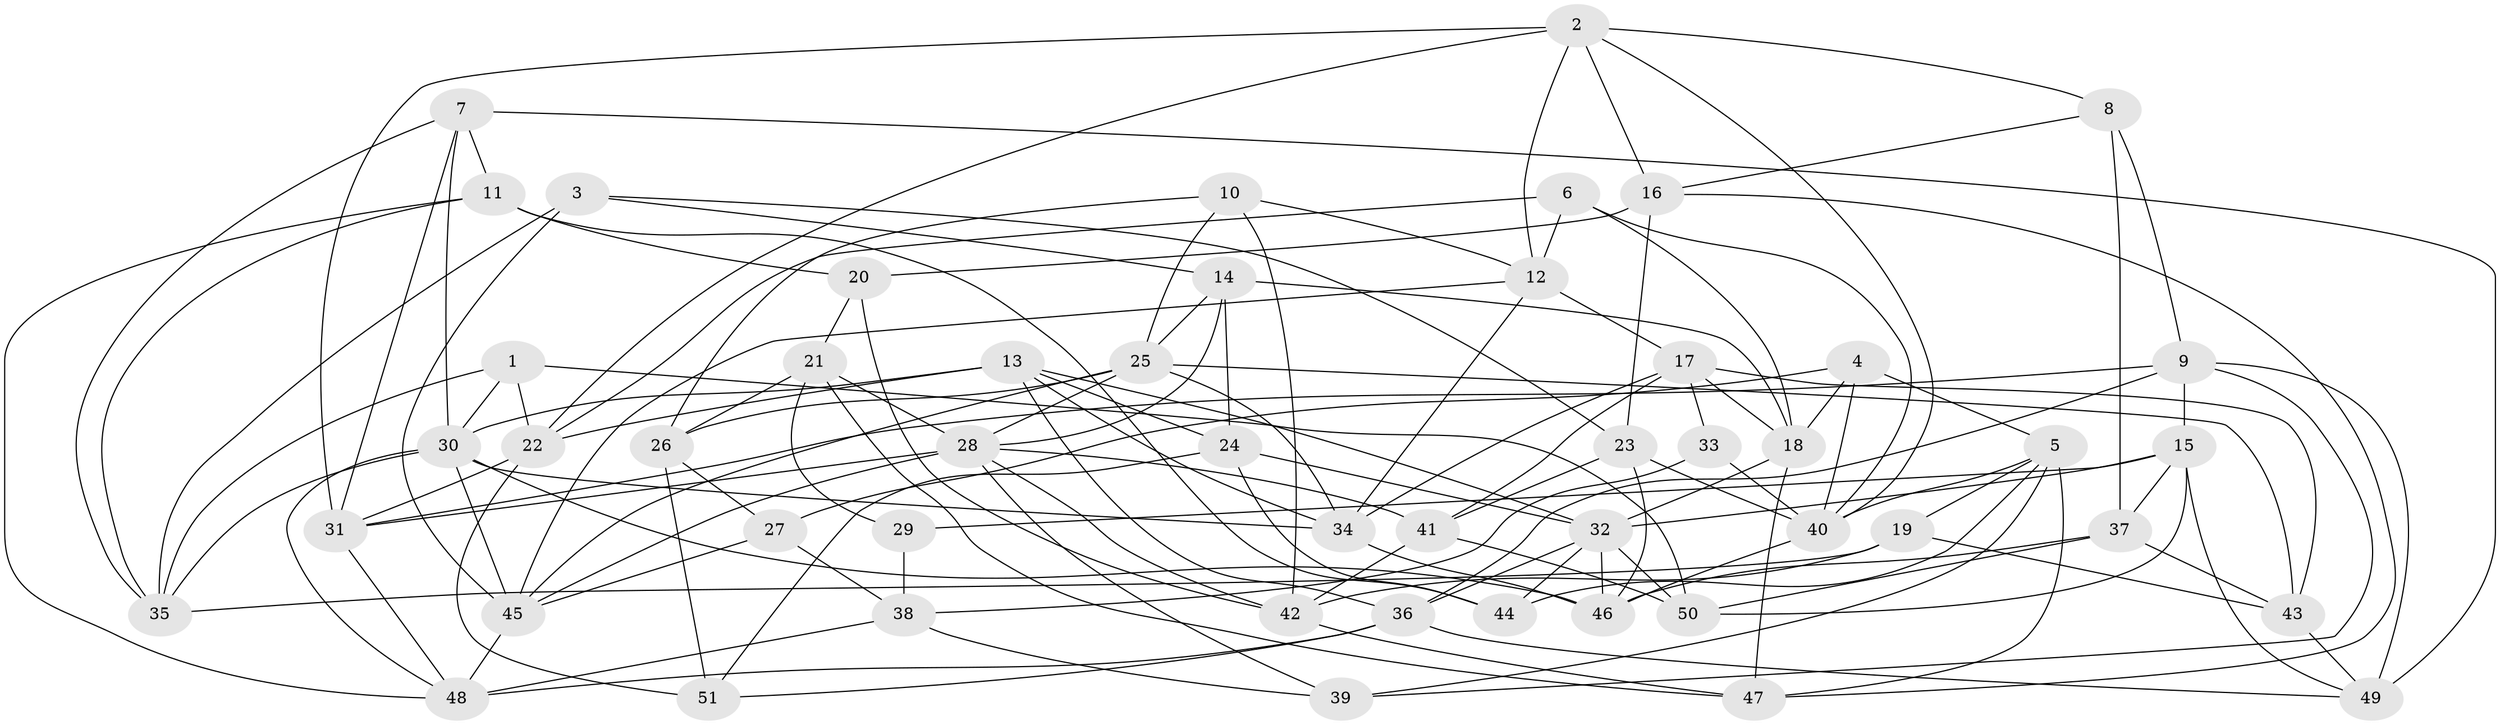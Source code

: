 // original degree distribution, {4: 1.0}
// Generated by graph-tools (version 1.1) at 2025/02/03/09/25 03:02:55]
// undirected, 51 vertices, 135 edges
graph export_dot {
graph [start="1"]
  node [color=gray90,style=filled];
  1;
  2;
  3;
  4;
  5;
  6;
  7;
  8;
  9;
  10;
  11;
  12;
  13;
  14;
  15;
  16;
  17;
  18;
  19;
  20;
  21;
  22;
  23;
  24;
  25;
  26;
  27;
  28;
  29;
  30;
  31;
  32;
  33;
  34;
  35;
  36;
  37;
  38;
  39;
  40;
  41;
  42;
  43;
  44;
  45;
  46;
  47;
  48;
  49;
  50;
  51;
  1 -- 22 [weight=1.0];
  1 -- 30 [weight=1.0];
  1 -- 35 [weight=1.0];
  1 -- 50 [weight=1.0];
  2 -- 8 [weight=1.0];
  2 -- 12 [weight=1.0];
  2 -- 16 [weight=1.0];
  2 -- 22 [weight=1.0];
  2 -- 31 [weight=1.0];
  2 -- 40 [weight=1.0];
  3 -- 14 [weight=1.0];
  3 -- 23 [weight=1.0];
  3 -- 35 [weight=1.0];
  3 -- 45 [weight=1.0];
  4 -- 5 [weight=1.0];
  4 -- 18 [weight=2.0];
  4 -- 27 [weight=1.0];
  4 -- 40 [weight=2.0];
  5 -- 19 [weight=1.0];
  5 -- 39 [weight=1.0];
  5 -- 40 [weight=1.0];
  5 -- 44 [weight=1.0];
  5 -- 47 [weight=1.0];
  6 -- 12 [weight=1.0];
  6 -- 18 [weight=1.0];
  6 -- 22 [weight=1.0];
  6 -- 40 [weight=1.0];
  7 -- 11 [weight=1.0];
  7 -- 30 [weight=1.0];
  7 -- 31 [weight=1.0];
  7 -- 35 [weight=1.0];
  7 -- 49 [weight=2.0];
  8 -- 9 [weight=1.0];
  8 -- 16 [weight=1.0];
  8 -- 37 [weight=1.0];
  9 -- 15 [weight=1.0];
  9 -- 31 [weight=1.0];
  9 -- 36 [weight=1.0];
  9 -- 39 [weight=1.0];
  9 -- 49 [weight=1.0];
  10 -- 12 [weight=1.0];
  10 -- 25 [weight=1.0];
  10 -- 26 [weight=1.0];
  10 -- 42 [weight=1.0];
  11 -- 20 [weight=2.0];
  11 -- 35 [weight=1.0];
  11 -- 44 [weight=1.0];
  11 -- 48 [weight=1.0];
  12 -- 17 [weight=1.0];
  12 -- 34 [weight=1.0];
  12 -- 45 [weight=1.0];
  13 -- 22 [weight=1.0];
  13 -- 24 [weight=1.0];
  13 -- 30 [weight=1.0];
  13 -- 32 [weight=1.0];
  13 -- 34 [weight=1.0];
  13 -- 36 [weight=1.0];
  14 -- 18 [weight=1.0];
  14 -- 24 [weight=2.0];
  14 -- 25 [weight=1.0];
  14 -- 28 [weight=1.0];
  15 -- 29 [weight=1.0];
  15 -- 32 [weight=1.0];
  15 -- 37 [weight=1.0];
  15 -- 49 [weight=1.0];
  15 -- 50 [weight=1.0];
  16 -- 20 [weight=2.0];
  16 -- 23 [weight=1.0];
  16 -- 47 [weight=1.0];
  17 -- 18 [weight=1.0];
  17 -- 33 [weight=1.0];
  17 -- 34 [weight=1.0];
  17 -- 41 [weight=1.0];
  17 -- 43 [weight=1.0];
  18 -- 32 [weight=1.0];
  18 -- 47 [weight=2.0];
  19 -- 35 [weight=1.0];
  19 -- 42 [weight=1.0];
  19 -- 43 [weight=1.0];
  20 -- 21 [weight=1.0];
  20 -- 42 [weight=1.0];
  21 -- 26 [weight=2.0];
  21 -- 28 [weight=1.0];
  21 -- 29 [weight=1.0];
  21 -- 47 [weight=1.0];
  22 -- 31 [weight=1.0];
  22 -- 51 [weight=1.0];
  23 -- 40 [weight=2.0];
  23 -- 41 [weight=1.0];
  23 -- 46 [weight=1.0];
  24 -- 32 [weight=1.0];
  24 -- 44 [weight=1.0];
  24 -- 51 [weight=1.0];
  25 -- 26 [weight=1.0];
  25 -- 28 [weight=1.0];
  25 -- 34 [weight=1.0];
  25 -- 43 [weight=1.0];
  25 -- 45 [weight=2.0];
  26 -- 27 [weight=1.0];
  26 -- 51 [weight=1.0];
  27 -- 38 [weight=1.0];
  27 -- 45 [weight=1.0];
  28 -- 31 [weight=1.0];
  28 -- 39 [weight=1.0];
  28 -- 41 [weight=1.0];
  28 -- 42 [weight=1.0];
  28 -- 45 [weight=1.0];
  29 -- 38 [weight=2.0];
  30 -- 34 [weight=1.0];
  30 -- 35 [weight=1.0];
  30 -- 45 [weight=1.0];
  30 -- 46 [weight=1.0];
  30 -- 48 [weight=1.0];
  31 -- 48 [weight=1.0];
  32 -- 36 [weight=1.0];
  32 -- 44 [weight=1.0];
  32 -- 46 [weight=1.0];
  32 -- 50 [weight=1.0];
  33 -- 38 [weight=1.0];
  33 -- 40 [weight=2.0];
  34 -- 46 [weight=1.0];
  36 -- 48 [weight=1.0];
  36 -- 49 [weight=1.0];
  36 -- 51 [weight=1.0];
  37 -- 43 [weight=2.0];
  37 -- 46 [weight=1.0];
  37 -- 50 [weight=1.0];
  38 -- 39 [weight=1.0];
  38 -- 48 [weight=1.0];
  40 -- 46 [weight=1.0];
  41 -- 42 [weight=1.0];
  41 -- 50 [weight=2.0];
  42 -- 47 [weight=1.0];
  43 -- 49 [weight=1.0];
  45 -- 48 [weight=1.0];
}
